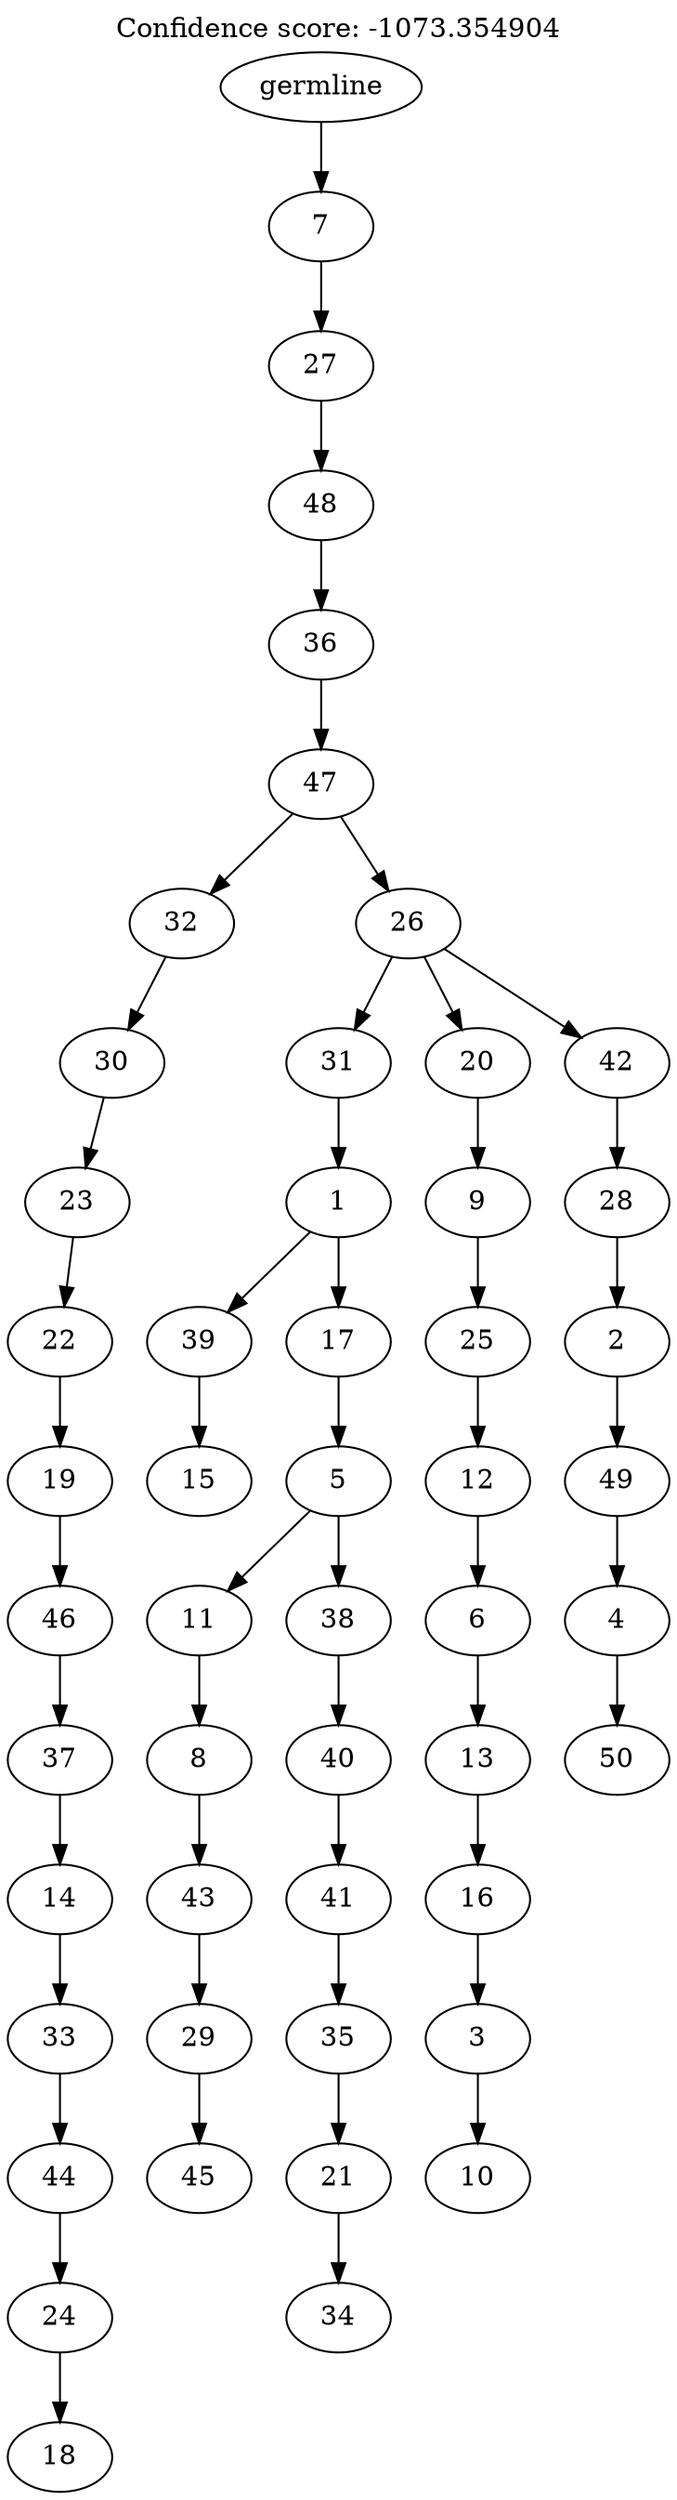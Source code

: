 digraph g {
	"49" -> "50";
	"50" [label="18"];
	"48" -> "49";
	"49" [label="24"];
	"47" -> "48";
	"48" [label="44"];
	"46" -> "47";
	"47" [label="33"];
	"45" -> "46";
	"46" [label="14"];
	"44" -> "45";
	"45" [label="37"];
	"43" -> "44";
	"44" [label="46"];
	"42" -> "43";
	"43" [label="19"];
	"41" -> "42";
	"42" [label="22"];
	"40" -> "41";
	"41" [label="23"];
	"39" -> "40";
	"40" [label="30"];
	"37" -> "38";
	"38" [label="15"];
	"35" -> "36";
	"36" [label="45"];
	"34" -> "35";
	"35" [label="29"];
	"33" -> "34";
	"34" [label="43"];
	"32" -> "33";
	"33" [label="8"];
	"30" -> "31";
	"31" [label="34"];
	"29" -> "30";
	"30" [label="21"];
	"28" -> "29";
	"29" [label="35"];
	"27" -> "28";
	"28" [label="41"];
	"26" -> "27";
	"27" [label="40"];
	"25" -> "26";
	"26" [label="38"];
	"25" -> "32";
	"32" [label="11"];
	"24" -> "25";
	"25" [label="5"];
	"23" -> "24";
	"24" [label="17"];
	"23" -> "37";
	"37" [label="39"];
	"22" -> "23";
	"23" [label="1"];
	"20" -> "21";
	"21" [label="10"];
	"19" -> "20";
	"20" [label="3"];
	"18" -> "19";
	"19" [label="16"];
	"17" -> "18";
	"18" [label="13"];
	"16" -> "17";
	"17" [label="6"];
	"15" -> "16";
	"16" [label="12"];
	"14" -> "15";
	"15" [label="25"];
	"13" -> "14";
	"14" [label="9"];
	"11" -> "12";
	"12" [label="50"];
	"10" -> "11";
	"11" [label="4"];
	"9" -> "10";
	"10" [label="49"];
	"8" -> "9";
	"9" [label="2"];
	"7" -> "8";
	"8" [label="28"];
	"6" -> "7";
	"7" [label="42"];
	"6" -> "13";
	"13" [label="20"];
	"6" -> "22";
	"22" [label="31"];
	"5" -> "6";
	"6" [label="26"];
	"5" -> "39";
	"39" [label="32"];
	"4" -> "5";
	"5" [label="47"];
	"3" -> "4";
	"4" [label="36"];
	"2" -> "3";
	"3" [label="48"];
	"1" -> "2";
	"2" [label="27"];
	"0" -> "1";
	"1" [label="7"];
	"0" [label="germline"];
	labelloc="t";
	label="Confidence score: -1073.354904";
}
